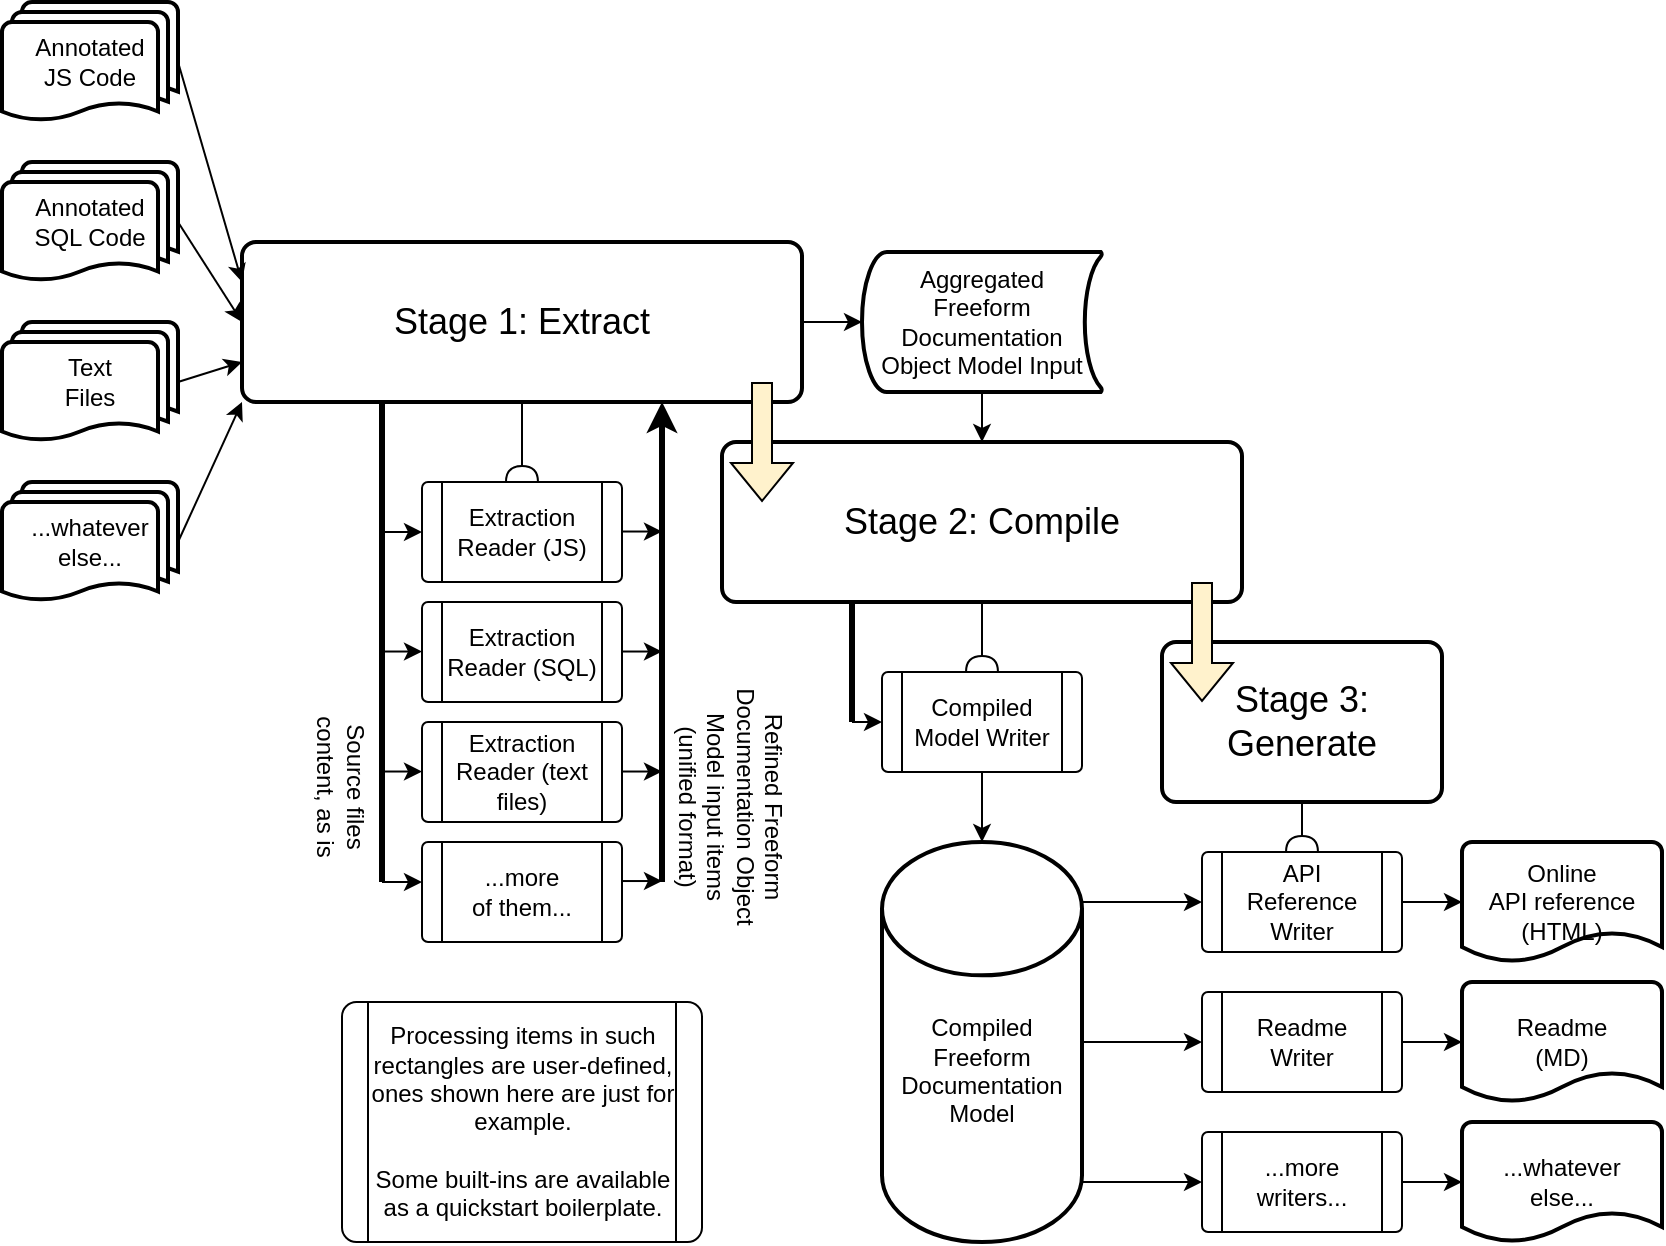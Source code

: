 <mxfile version="24.4.4" type="device">
  <diagram id="kgpKYQtTHZ0yAKxKKP6v" name="Page-1">
    <mxGraphModel dx="1434" dy="855" grid="1" gridSize="10" guides="1" tooltips="1" connect="1" arrows="1" fold="1" page="1" pageScale="1" pageWidth="850" pageHeight="1100" math="0" shadow="0">
      <root>
        <mxCell id="0" />
        <mxCell id="1" parent="0" />
        <mxCell id="g-1unND_RykGiP2nOlhE-1" value="Stage 1: Extract" style="rounded=1;whiteSpace=wrap;html=1;absoluteArcSize=1;arcSize=14;strokeWidth=2;fontStyle=0;horizontal=1;verticalAlign=middle;fontSize=18;" parent="1" vertex="1">
          <mxGeometry x="130" y="240" width="280" height="80" as="geometry" />
        </mxCell>
        <mxCell id="g-1unND_RykGiP2nOlhE-4" value="&lt;div&gt;Annotated&lt;/div&gt;JS Code" style="strokeWidth=2;html=1;shape=mxgraph.flowchart.multi-document;whiteSpace=wrap;" parent="1" vertex="1">
          <mxGeometry x="10" y="120" width="88" height="60" as="geometry" />
        </mxCell>
        <mxCell id="g-1unND_RykGiP2nOlhE-5" value="&lt;div&gt;Annotated&lt;/div&gt;&lt;div&gt;SQL Code&lt;br&gt;&lt;/div&gt;" style="strokeWidth=2;html=1;shape=mxgraph.flowchart.multi-document;whiteSpace=wrap;" parent="1" vertex="1">
          <mxGeometry x="10" y="200" width="88" height="60" as="geometry" />
        </mxCell>
        <mxCell id="g-1unND_RykGiP2nOlhE-6" value="&lt;div&gt;Text&lt;/div&gt;&lt;div&gt;Files&lt;br&gt;&lt;/div&gt;" style="strokeWidth=2;html=1;shape=mxgraph.flowchart.multi-document;whiteSpace=wrap;" parent="1" vertex="1">
          <mxGeometry x="10" y="280" width="88" height="60" as="geometry" />
        </mxCell>
        <mxCell id="g-1unND_RykGiP2nOlhE-7" value="&lt;div&gt;...whatever&lt;/div&gt;&lt;div&gt;else...&lt;br&gt;&lt;/div&gt;" style="strokeWidth=2;html=1;shape=mxgraph.flowchart.multi-document;whiteSpace=wrap;" parent="1" vertex="1">
          <mxGeometry x="10" y="360" width="88" height="60" as="geometry" />
        </mxCell>
        <mxCell id="g-1unND_RykGiP2nOlhE-9" value="&lt;div&gt;Aggregated&lt;/div&gt;&lt;div&gt;Freeform&lt;br&gt;&lt;/div&gt;&lt;div&gt;Documentation&lt;/div&gt;&lt;div&gt;Object Model Input&lt;br&gt;&lt;/div&gt;" style="strokeWidth=2;html=1;shape=mxgraph.flowchart.stored_data;whiteSpace=wrap;labelPosition=center;verticalLabelPosition=middle;align=center;verticalAlign=middle;" parent="1" vertex="1">
          <mxGeometry x="440" y="245" width="120" height="70" as="geometry" />
        </mxCell>
        <mxCell id="g-1unND_RykGiP2nOlhE-10" value="&lt;div&gt;&lt;br&gt;&lt;/div&gt;&lt;div&gt;&lt;br&gt;&lt;/div&gt;&lt;div&gt;Compiled&lt;/div&gt;&lt;div&gt;Freeform Documentation&lt;/div&gt;&lt;div&gt;Model&lt;br&gt;&lt;/div&gt;" style="strokeWidth=2;html=1;shape=mxgraph.flowchart.database;whiteSpace=wrap;labelPosition=center;verticalLabelPosition=middle;align=center;verticalAlign=middle;" parent="1" vertex="1">
          <mxGeometry x="450" y="540" width="100" height="200" as="geometry" />
        </mxCell>
        <mxCell id="g-1unND_RykGiP2nOlhE-11" value="Stage 3: Generate" style="rounded=1;whiteSpace=wrap;html=1;absoluteArcSize=1;arcSize=14;strokeWidth=2;fontSize=18;" parent="1" vertex="1">
          <mxGeometry x="590" y="440" width="140" height="80" as="geometry" />
        </mxCell>
        <mxCell id="g-1unND_RykGiP2nOlhE-12" value="&lt;div&gt;Online&lt;/div&gt;&lt;div&gt;API reference&lt;/div&gt;&lt;div&gt;(HTML)&lt;br&gt;&lt;/div&gt;" style="strokeWidth=2;html=1;shape=mxgraph.flowchart.document2;whiteSpace=wrap;size=0.25;verticalAlign=middle;" parent="1" vertex="1">
          <mxGeometry x="740" y="540" width="100" height="60" as="geometry" />
        </mxCell>
        <mxCell id="g-1unND_RykGiP2nOlhE-13" value="&lt;div&gt;Readme&lt;/div&gt;&lt;div&gt;(MD)&lt;br&gt;&lt;/div&gt;" style="strokeWidth=2;html=1;shape=mxgraph.flowchart.document2;whiteSpace=wrap;size=0.25;verticalAlign=middle;" parent="1" vertex="1">
          <mxGeometry x="740" y="610" width="100" height="60" as="geometry" />
        </mxCell>
        <mxCell id="g-1unND_RykGiP2nOlhE-14" value="&lt;div&gt;...whatever&lt;/div&gt;&lt;div&gt;else...&lt;br&gt;&lt;/div&gt;" style="strokeWidth=2;html=1;shape=mxgraph.flowchart.document2;whiteSpace=wrap;size=0.25;" parent="1" vertex="1">
          <mxGeometry x="740" y="680" width="100" height="60" as="geometry" />
        </mxCell>
        <mxCell id="g-1unND_RykGiP2nOlhE-15" value="&lt;div&gt;Extraction&lt;br&gt;&lt;/div&gt;&lt;div&gt;Reader (JS)&lt;br&gt;&lt;/div&gt;" style="verticalLabelPosition=middle;verticalAlign=middle;html=1;shape=process;whiteSpace=wrap;rounded=1;size=0.1;arcSize=6;labelPosition=center;align=center;" parent="1" vertex="1">
          <mxGeometry x="220" y="360" width="100" height="50" as="geometry" />
        </mxCell>
        <mxCell id="g-1unND_RykGiP2nOlhE-16" value="&lt;div&gt;Extraction&lt;br&gt;&lt;/div&gt;&lt;div&gt;Reader (SQL)&lt;br&gt;&lt;/div&gt;" style="verticalLabelPosition=middle;verticalAlign=middle;html=1;shape=process;whiteSpace=wrap;rounded=1;size=0.1;arcSize=6;labelPosition=center;align=center;" parent="1" vertex="1">
          <mxGeometry x="220" y="420" width="100" height="50" as="geometry" />
        </mxCell>
        <mxCell id="g-1unND_RykGiP2nOlhE-17" value="Extraction Reader (text files)" style="verticalLabelPosition=middle;verticalAlign=middle;html=1;shape=process;whiteSpace=wrap;rounded=1;size=0.1;arcSize=6;labelPosition=center;align=center;" parent="1" vertex="1">
          <mxGeometry x="220" y="480" width="100" height="50" as="geometry" />
        </mxCell>
        <mxCell id="g-1unND_RykGiP2nOlhE-21" value="&lt;div&gt;API Reference&lt;/div&gt;&lt;div&gt;Writer&lt;br&gt;&lt;/div&gt;" style="verticalLabelPosition=middle;verticalAlign=middle;html=1;shape=process;whiteSpace=wrap;rounded=1;size=0.1;arcSize=6;labelPosition=center;align=center;" parent="1" vertex="1">
          <mxGeometry x="610" y="545" width="100" height="50" as="geometry" />
        </mxCell>
        <mxCell id="g-1unND_RykGiP2nOlhE-22" value="&lt;div&gt;Readme&lt;/div&gt;&lt;div&gt;Writer&lt;br&gt;&lt;/div&gt;" style="verticalLabelPosition=middle;verticalAlign=middle;html=1;shape=process;whiteSpace=wrap;rounded=1;size=0.1;arcSize=6;labelPosition=center;align=center;" parent="1" vertex="1">
          <mxGeometry x="610" y="615" width="100" height="50" as="geometry" />
        </mxCell>
        <mxCell id="g-1unND_RykGiP2nOlhE-23" value="&lt;div&gt;...more&lt;br&gt;&lt;/div&gt;&lt;div&gt;writers...&lt;br&gt;&lt;/div&gt;" style="verticalLabelPosition=middle;verticalAlign=middle;html=1;shape=process;whiteSpace=wrap;rounded=1;size=0.1;arcSize=6;labelPosition=center;align=center;" parent="1" vertex="1">
          <mxGeometry x="610" y="685" width="100" height="50" as="geometry" />
        </mxCell>
        <mxCell id="g3gznIauXgtBNCD-4Og--1" value="&lt;div&gt;...more&lt;br&gt;&lt;/div&gt;&lt;div&gt;of them...&lt;br&gt;&lt;/div&gt;" style="verticalLabelPosition=middle;verticalAlign=middle;html=1;shape=process;whiteSpace=wrap;rounded=1;size=0.1;arcSize=6;labelPosition=center;align=center;" parent="1" vertex="1">
          <mxGeometry x="220" y="540" width="100" height="50" as="geometry" />
        </mxCell>
        <mxCell id="g3gznIauXgtBNCD-4Og--2" value="" style="endArrow=classic;html=1;rounded=0;exitX=1;exitY=0.5;exitDx=0;exitDy=0;exitPerimeter=0;entryX=0;entryY=0.25;entryDx=0;entryDy=0;" parent="1" source="g-1unND_RykGiP2nOlhE-4" target="g-1unND_RykGiP2nOlhE-1" edge="1">
          <mxGeometry width="50" height="50" relative="1" as="geometry">
            <mxPoint x="70" y="530" as="sourcePoint" />
            <mxPoint x="120" y="480" as="targetPoint" />
          </mxGeometry>
        </mxCell>
        <mxCell id="g3gznIauXgtBNCD-4Og--3" value="" style="endArrow=classic;html=1;rounded=0;exitX=1;exitY=0.5;exitDx=0;exitDy=0;exitPerimeter=0;entryX=0;entryY=0.5;entryDx=0;entryDy=0;" parent="1" source="g-1unND_RykGiP2nOlhE-5" target="g-1unND_RykGiP2nOlhE-1" edge="1">
          <mxGeometry width="50" height="50" relative="1" as="geometry">
            <mxPoint x="68" y="160" as="sourcePoint" />
            <mxPoint x="140" y="290" as="targetPoint" />
          </mxGeometry>
        </mxCell>
        <mxCell id="g3gznIauXgtBNCD-4Og--4" value="" style="endArrow=classic;html=1;rounded=0;exitX=1;exitY=0.5;exitDx=0;exitDy=0;exitPerimeter=0;entryX=0;entryY=0.75;entryDx=0;entryDy=0;" parent="1" source="g-1unND_RykGiP2nOlhE-6" target="g-1unND_RykGiP2nOlhE-1" edge="1">
          <mxGeometry width="50" height="50" relative="1" as="geometry">
            <mxPoint x="80" y="390" as="sourcePoint" />
            <mxPoint x="152" y="440" as="targetPoint" />
          </mxGeometry>
        </mxCell>
        <mxCell id="g3gznIauXgtBNCD-4Og--6" value="" style="endArrow=classic;html=1;rounded=0;exitX=1;exitY=0.5;exitDx=0;exitDy=0;exitPerimeter=0;entryX=0;entryY=1;entryDx=0;entryDy=0;" parent="1" source="g-1unND_RykGiP2nOlhE-7" target="g-1unND_RykGiP2nOlhE-1" edge="1">
          <mxGeometry width="50" height="50" relative="1" as="geometry">
            <mxPoint x="50" y="500" as="sourcePoint" />
            <mxPoint x="122" y="550" as="targetPoint" />
          </mxGeometry>
        </mxCell>
        <mxCell id="g3gznIauXgtBNCD-4Og--7" value="" style="html=1;rounded=0;exitX=0.25;exitY=1;exitDx=0;exitDy=0;strokeColor=default;strokeWidth=3;endArrow=none;endFill=0;" parent="1" source="g-1unND_RykGiP2nOlhE-1" edge="1">
          <mxGeometry width="100" relative="1" as="geometry">
            <mxPoint x="50" y="520" as="sourcePoint" />
            <mxPoint x="200" y="560" as="targetPoint" />
          </mxGeometry>
        </mxCell>
        <mxCell id="g3gznIauXgtBNCD-4Og--8" value="" style="html=1;rounded=0;exitX=0.75;exitY=1;exitDx=0;exitDy=0;endArrow=none;endFill=0;strokeWidth=3;startArrow=classic;startFill=1;" parent="1" source="g-1unND_RykGiP2nOlhE-1" edge="1">
          <mxGeometry width="100" relative="1" as="geometry">
            <mxPoint x="340" y="350" as="sourcePoint" />
            <mxPoint x="340" y="560" as="targetPoint" />
          </mxGeometry>
        </mxCell>
        <mxCell id="g3gznIauXgtBNCD-4Og--9" value="" style="endArrow=classic;html=1;rounded=0;entryX=0;entryY=0.5;entryDx=0;entryDy=0;" parent="1" target="g-1unND_RykGiP2nOlhE-15" edge="1">
          <mxGeometry width="50" height="50" relative="1" as="geometry">
            <mxPoint x="200" y="385" as="sourcePoint" />
            <mxPoint x="170" y="570" as="targetPoint" />
          </mxGeometry>
        </mxCell>
        <mxCell id="g3gznIauXgtBNCD-4Og--10" value="" style="endArrow=classic;html=1;rounded=0;entryX=0;entryY=0.5;entryDx=0;entryDy=0;" parent="1" edge="1">
          <mxGeometry width="50" height="50" relative="1" as="geometry">
            <mxPoint x="200" y="444.76" as="sourcePoint" />
            <mxPoint x="220" y="444.76" as="targetPoint" />
          </mxGeometry>
        </mxCell>
        <mxCell id="g3gznIauXgtBNCD-4Og--11" value="" style="endArrow=classic;html=1;rounded=0;entryX=0;entryY=0.5;entryDx=0;entryDy=0;" parent="1" edge="1">
          <mxGeometry width="50" height="50" relative="1" as="geometry">
            <mxPoint x="200" y="504.76" as="sourcePoint" />
            <mxPoint x="220" y="504.76" as="targetPoint" />
          </mxGeometry>
        </mxCell>
        <mxCell id="g3gznIauXgtBNCD-4Og--12" value="" style="endArrow=classic;html=1;rounded=0;entryX=0;entryY=0.5;entryDx=0;entryDy=0;" parent="1" edge="1">
          <mxGeometry width="50" height="50" relative="1" as="geometry">
            <mxPoint x="200" y="560" as="sourcePoint" />
            <mxPoint x="220" y="560" as="targetPoint" />
          </mxGeometry>
        </mxCell>
        <mxCell id="g3gznIauXgtBNCD-4Og--14" value="" style="endArrow=classic;html=1;rounded=0;entryX=0;entryY=0.5;entryDx=0;entryDy=0;" parent="1" edge="1">
          <mxGeometry width="50" height="50" relative="1" as="geometry">
            <mxPoint x="320" y="384.76" as="sourcePoint" />
            <mxPoint x="340" y="384.76" as="targetPoint" />
          </mxGeometry>
        </mxCell>
        <mxCell id="g3gznIauXgtBNCD-4Og--15" value="" style="endArrow=classic;html=1;rounded=0;entryX=0;entryY=0.5;entryDx=0;entryDy=0;" parent="1" edge="1">
          <mxGeometry width="50" height="50" relative="1" as="geometry">
            <mxPoint x="320" y="444.76" as="sourcePoint" />
            <mxPoint x="340" y="444.76" as="targetPoint" />
          </mxGeometry>
        </mxCell>
        <mxCell id="g3gznIauXgtBNCD-4Og--16" value="" style="endArrow=classic;html=1;rounded=0;entryX=0;entryY=0.5;entryDx=0;entryDy=0;" parent="1" edge="1">
          <mxGeometry width="50" height="50" relative="1" as="geometry">
            <mxPoint x="320" y="504.76" as="sourcePoint" />
            <mxPoint x="340" y="504.76" as="targetPoint" />
          </mxGeometry>
        </mxCell>
        <mxCell id="g3gznIauXgtBNCD-4Og--17" value="" style="endArrow=classic;html=1;rounded=0;entryX=0;entryY=0.5;entryDx=0;entryDy=0;" parent="1" edge="1">
          <mxGeometry width="50" height="50" relative="1" as="geometry">
            <mxPoint x="320" y="559.52" as="sourcePoint" />
            <mxPoint x="340" y="559.52" as="targetPoint" />
          </mxGeometry>
        </mxCell>
        <mxCell id="g3gznIauXgtBNCD-4Og--18" value="Stage 2: Compile" style="rounded=1;whiteSpace=wrap;html=1;absoluteArcSize=1;arcSize=14;strokeWidth=2;fontSize=18;" parent="1" vertex="1">
          <mxGeometry x="370" y="340" width="260" height="80" as="geometry" />
        </mxCell>
        <mxCell id="g3gznIauXgtBNCD-4Og--19" value="&lt;div&gt;Compiled Model Writer&lt;br&gt;&lt;/div&gt;" style="verticalLabelPosition=middle;verticalAlign=middle;html=1;shape=process;whiteSpace=wrap;rounded=1;size=0.1;arcSize=6;labelPosition=center;align=center;" parent="1" vertex="1">
          <mxGeometry x="450" y="455" width="100" height="50" as="geometry" />
        </mxCell>
        <mxCell id="g3gznIauXgtBNCD-4Og--23" value="" style="html=1;rounded=0;exitX=0.25;exitY=1;exitDx=0;exitDy=0;strokeColor=default;strokeWidth=3;endArrow=none;endFill=0;" parent="1" source="g3gznIauXgtBNCD-4Og--18" edge="1">
          <mxGeometry width="100" relative="1" as="geometry">
            <mxPoint x="290" y="620" as="sourcePoint" />
            <mxPoint x="435" y="480" as="targetPoint" />
          </mxGeometry>
        </mxCell>
        <mxCell id="g3gznIauXgtBNCD-4Og--25" value="" style="endArrow=classic;html=1;rounded=0;entryX=0;entryY=0.5;entryDx=0;entryDy=0;" parent="1" target="g3gznIauXgtBNCD-4Og--19" edge="1">
          <mxGeometry width="50" height="50" relative="1" as="geometry">
            <mxPoint x="435" y="480" as="sourcePoint" />
            <mxPoint x="400" y="665" as="targetPoint" />
          </mxGeometry>
        </mxCell>
        <mxCell id="g3gznIauXgtBNCD-4Og--34" value="" style="endArrow=classic;html=1;rounded=0;exitX=1;exitY=0.5;exitDx=0;exitDy=0;entryX=0;entryY=0.5;entryDx=0;entryDy=0;entryPerimeter=0;" parent="1" source="g-1unND_RykGiP2nOlhE-1" target="g-1unND_RykGiP2nOlhE-9" edge="1">
          <mxGeometry width="50" height="50" relative="1" as="geometry">
            <mxPoint x="370" y="170" as="sourcePoint" />
            <mxPoint x="420" y="120" as="targetPoint" />
          </mxGeometry>
        </mxCell>
        <mxCell id="g3gznIauXgtBNCD-4Og--35" value="" style="endArrow=classic;html=1;rounded=0;exitX=0.5;exitY=1;exitDx=0;exitDy=0;exitPerimeter=0;entryX=0.5;entryY=0;entryDx=0;entryDy=0;" parent="1" source="g-1unND_RykGiP2nOlhE-9" target="g3gznIauXgtBNCD-4Og--18" edge="1">
          <mxGeometry width="50" height="50" relative="1" as="geometry">
            <mxPoint x="620" y="120" as="sourcePoint" />
            <mxPoint x="670" y="70" as="targetPoint" />
          </mxGeometry>
        </mxCell>
        <mxCell id="g3gznIauXgtBNCD-4Og--37" value="" style="endArrow=halfCircle;html=1;rounded=0;exitX=0.5;exitY=1;exitDx=0;exitDy=0;entryX=0.5;entryY=0;entryDx=0;entryDy=0;endFill=0;" parent="1" source="g-1unND_RykGiP2nOlhE-11" target="g-1unND_RykGiP2nOlhE-21" edge="1">
          <mxGeometry width="50" height="50" relative="1" as="geometry">
            <mxPoint x="760" y="810" as="sourcePoint" />
            <mxPoint x="810" y="760" as="targetPoint" />
          </mxGeometry>
        </mxCell>
        <mxCell id="g3gznIauXgtBNCD-4Og--40" value="" style="endArrow=classic;html=1;rounded=0;exitX=1;exitY=0.5;exitDx=0;exitDy=0;entryX=0;entryY=0.5;entryDx=0;entryDy=0;entryPerimeter=0;" parent="1" source="g-1unND_RykGiP2nOlhE-21" target="g-1unND_RykGiP2nOlhE-12" edge="1">
          <mxGeometry width="50" height="50" relative="1" as="geometry">
            <mxPoint x="190" y="795" as="sourcePoint" />
            <mxPoint x="240" y="745" as="targetPoint" />
          </mxGeometry>
        </mxCell>
        <mxCell id="g3gznIauXgtBNCD-4Og--41" value="" style="endArrow=classic;html=1;rounded=0;exitX=1;exitY=0.5;exitDx=0;exitDy=0;entryX=0;entryY=0.5;entryDx=0;entryDy=0;entryPerimeter=0;" parent="1" source="g-1unND_RykGiP2nOlhE-22" target="g-1unND_RykGiP2nOlhE-13" edge="1">
          <mxGeometry width="50" height="50" relative="1" as="geometry">
            <mxPoint x="200" y="805" as="sourcePoint" />
            <mxPoint x="250" y="755" as="targetPoint" />
          </mxGeometry>
        </mxCell>
        <mxCell id="g3gznIauXgtBNCD-4Og--42" value="" style="endArrow=classic;html=1;rounded=0;exitX=1;exitY=0.5;exitDx=0;exitDy=0;entryX=0;entryY=0.5;entryDx=0;entryDy=0;entryPerimeter=0;" parent="1" source="g-1unND_RykGiP2nOlhE-23" target="g-1unND_RykGiP2nOlhE-14" edge="1">
          <mxGeometry width="50" height="50" relative="1" as="geometry">
            <mxPoint x="210" y="815" as="sourcePoint" />
            <mxPoint x="260" y="765" as="targetPoint" />
          </mxGeometry>
        </mxCell>
        <mxCell id="g3gznIauXgtBNCD-4Og--43" value="" style="endArrow=classic;html=1;rounded=0;exitX=1;exitY=0.15;exitDx=0;exitDy=0;exitPerimeter=0;entryX=0;entryY=0.5;entryDx=0;entryDy=0;" parent="1" source="g-1unND_RykGiP2nOlhE-10" target="g-1unND_RykGiP2nOlhE-21" edge="1">
          <mxGeometry width="50" height="50" relative="1" as="geometry">
            <mxPoint x="460" y="760" as="sourcePoint" />
            <mxPoint x="510" y="710" as="targetPoint" />
          </mxGeometry>
        </mxCell>
        <mxCell id="g3gznIauXgtBNCD-4Og--44" value="" style="endArrow=classic;html=1;rounded=0;exitX=1;exitY=0.5;exitDx=0;exitDy=0;exitPerimeter=0;entryX=0;entryY=0.5;entryDx=0;entryDy=0;" parent="1" source="g-1unND_RykGiP2nOlhE-10" target="g-1unND_RykGiP2nOlhE-22" edge="1">
          <mxGeometry width="50" height="50" relative="1" as="geometry">
            <mxPoint x="200" y="760" as="sourcePoint" />
            <mxPoint x="250" y="710" as="targetPoint" />
          </mxGeometry>
        </mxCell>
        <mxCell id="g3gznIauXgtBNCD-4Og--45" value="" style="endArrow=classic;html=1;rounded=0;exitX=1;exitY=0.85;exitDx=0;exitDy=0;exitPerimeter=0;entryX=0;entryY=0.5;entryDx=0;entryDy=0;" parent="1" source="g-1unND_RykGiP2nOlhE-10" target="g-1unND_RykGiP2nOlhE-23" edge="1">
          <mxGeometry width="50" height="50" relative="1" as="geometry">
            <mxPoint x="210" y="770" as="sourcePoint" />
            <mxPoint x="260" y="720" as="targetPoint" />
          </mxGeometry>
        </mxCell>
        <mxCell id="g3gznIauXgtBNCD-4Og--46" value="" style="endArrow=classic;html=1;rounded=0;exitX=0.5;exitY=1;exitDx=0;exitDy=0;entryX=0.5;entryY=0;entryDx=0;entryDy=0;entryPerimeter=0;" parent="1" source="g3gznIauXgtBNCD-4Og--19" target="g-1unND_RykGiP2nOlhE-10" edge="1">
          <mxGeometry width="50" height="50" relative="1" as="geometry">
            <mxPoint x="300" y="850" as="sourcePoint" />
            <mxPoint x="350" y="800" as="targetPoint" />
          </mxGeometry>
        </mxCell>
        <mxCell id="g3gznIauXgtBNCD-4Og--47" value="" style="shape=flexArrow;endArrow=classic;html=1;rounded=0;fillColor=#fff2cc;strokeColor=#000000;" parent="1" edge="1">
          <mxGeometry width="50" height="50" relative="1" as="geometry">
            <mxPoint x="390" y="310" as="sourcePoint" />
            <mxPoint x="390" y="370" as="targetPoint" />
          </mxGeometry>
        </mxCell>
        <mxCell id="g3gznIauXgtBNCD-4Og--48" value="" style="shape=flexArrow;endArrow=classic;html=1;rounded=0;fillColor=#fff2cc;fillStyle=auto;strokeColor=#000000;" parent="1" edge="1">
          <mxGeometry width="50" height="50" relative="1" as="geometry">
            <mxPoint x="610" y="410" as="sourcePoint" />
            <mxPoint x="610" y="470" as="targetPoint" />
          </mxGeometry>
        </mxCell>
        <mxCell id="g3gznIauXgtBNCD-4Og--50" value="Source files content, as is" style="text;html=1;align=center;verticalAlign=middle;whiteSpace=wrap;rounded=0;rotation=90;" parent="1" vertex="1">
          <mxGeometry x="130" y="497.5" width="100" height="30" as="geometry" />
        </mxCell>
        <mxCell id="g3gznIauXgtBNCD-4Og--51" value="&lt;div&gt;Refined Freeform Documentation Object Model input items&lt;br&gt;&lt;/div&gt;&lt;div&gt;(unified format)&lt;br&gt;&lt;/div&gt;" style="text;html=1;align=center;verticalAlign=middle;whiteSpace=wrap;rounded=0;rotation=90;" parent="1" vertex="1">
          <mxGeometry x="310" y="495" width="130" height="55" as="geometry" />
        </mxCell>
        <mxCell id="g3gznIauXgtBNCD-4Og--52" value="" style="endArrow=halfCircle;html=1;rounded=0;exitX=0.5;exitY=1;exitDx=0;exitDy=0;endFill=0;" parent="1" source="g-1unND_RykGiP2nOlhE-1" target="g-1unND_RykGiP2nOlhE-15" edge="1">
          <mxGeometry width="50" height="50" relative="1" as="geometry">
            <mxPoint x="230" y="780" as="sourcePoint" />
            <mxPoint x="280" y="730" as="targetPoint" />
          </mxGeometry>
        </mxCell>
        <mxCell id="g3gznIauXgtBNCD-4Og--53" value="" style="endArrow=halfCircle;html=1;rounded=0;exitX=0.5;exitY=1;exitDx=0;exitDy=0;entryX=0.5;entryY=0;entryDx=0;entryDy=0;endFill=0;" parent="1" source="g3gznIauXgtBNCD-4Og--18" target="g3gznIauXgtBNCD-4Og--19" edge="1">
          <mxGeometry width="50" height="50" relative="1" as="geometry">
            <mxPoint x="70" y="810" as="sourcePoint" />
            <mxPoint x="120" y="760" as="targetPoint" />
          </mxGeometry>
        </mxCell>
        <mxCell id="ObmpV9CnLmZSB8HaA7wl-1" value="&lt;div&gt;Processing items in such rectangles are user-defined, ones shown here are just for example.&lt;/div&gt;&lt;div&gt;&lt;br&gt;&lt;/div&gt;&lt;div&gt;Some built-ins are available as a quickstart boilerplate.&lt;br&gt;&lt;/div&gt;" style="verticalLabelPosition=middle;verticalAlign=middle;html=1;shape=process;whiteSpace=wrap;rounded=1;size=0.071;arcSize=6;labelPosition=center;align=center;" parent="1" vertex="1">
          <mxGeometry x="180" y="620" width="180" height="120" as="geometry" />
        </mxCell>
      </root>
    </mxGraphModel>
  </diagram>
</mxfile>
